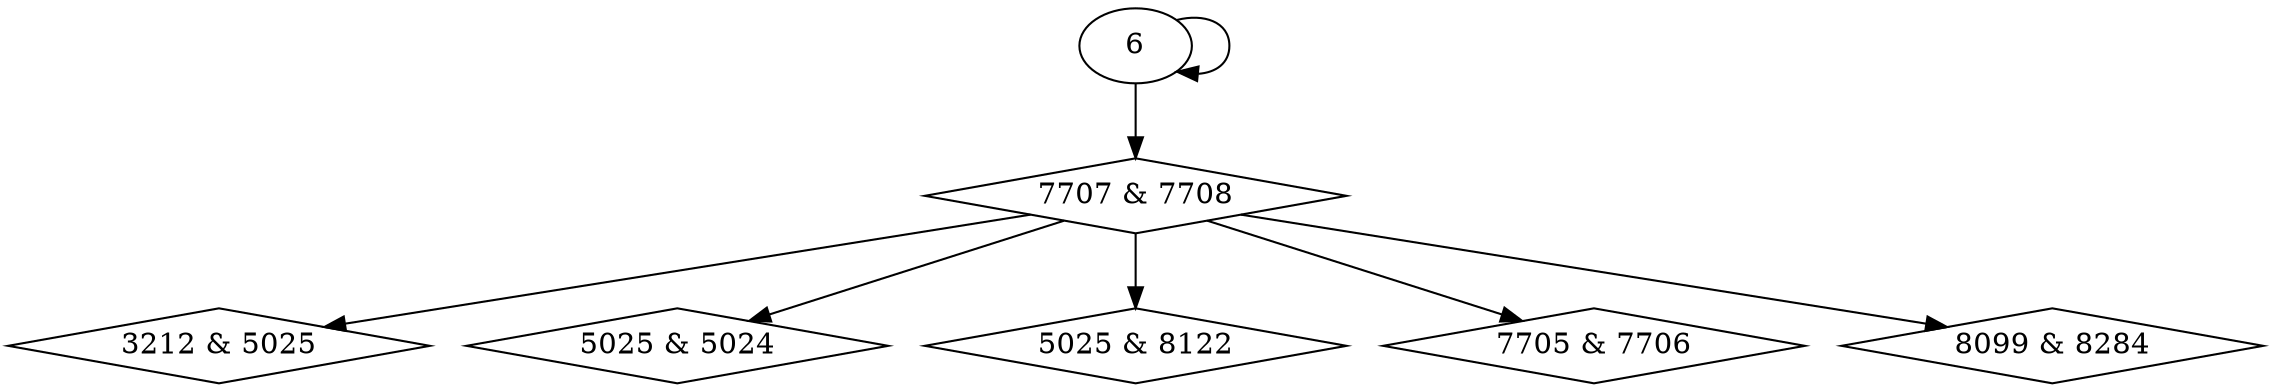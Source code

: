 digraph {
0 [label = "3212 & 5025", shape = diamond];
1 [label = "5025 & 5024", shape = diamond];
2 [label = "5025 & 8122", shape = diamond];
3 [label = "7705 & 7706", shape = diamond];
4 [label = "7707 & 7708", shape = diamond];
5 [label = "8099 & 8284", shape = diamond];
4 -> 0;
4 -> 1;
4 -> 2;
4 -> 3;
6 -> 4;
4 -> 5;
6 -> 6;
}
